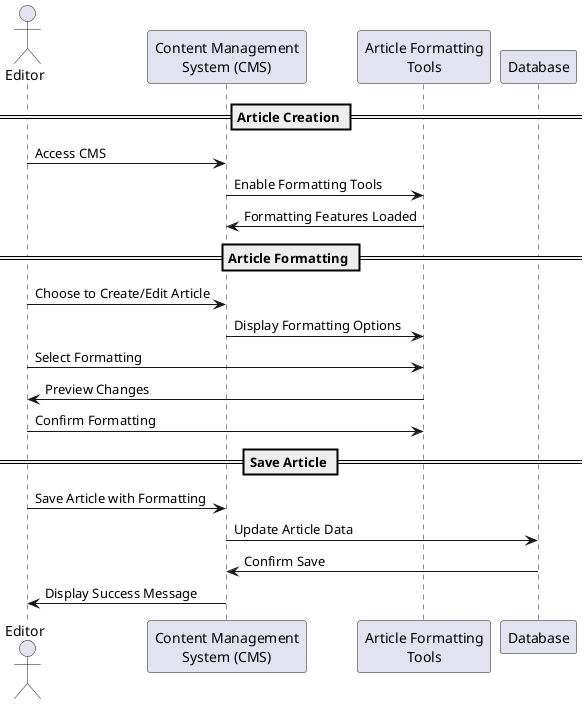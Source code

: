@startuml
actor Editor as editor
participant "Content Management\nSystem (CMS)" as cms
participant "Article Formatting\nTools" as tools
participant "Database" as db

== Article Creation ==
editor -> cms : Access CMS
cms -> tools : Enable Formatting Tools
tools -> cms : Formatting Features Loaded

== Article Formatting ==
editor -> cms : Choose to Create/Edit Article
cms -> tools : Display Formatting Options
editor -> tools : Select Formatting
tools -> editor : Preview Changes
editor -> tools : Confirm Formatting

== Save Article ==
editor -> cms : Save Article with Formatting
cms -> db : Update Article Data
db -> cms : Confirm Save
cms -> editor : Display Success Message

@enduml